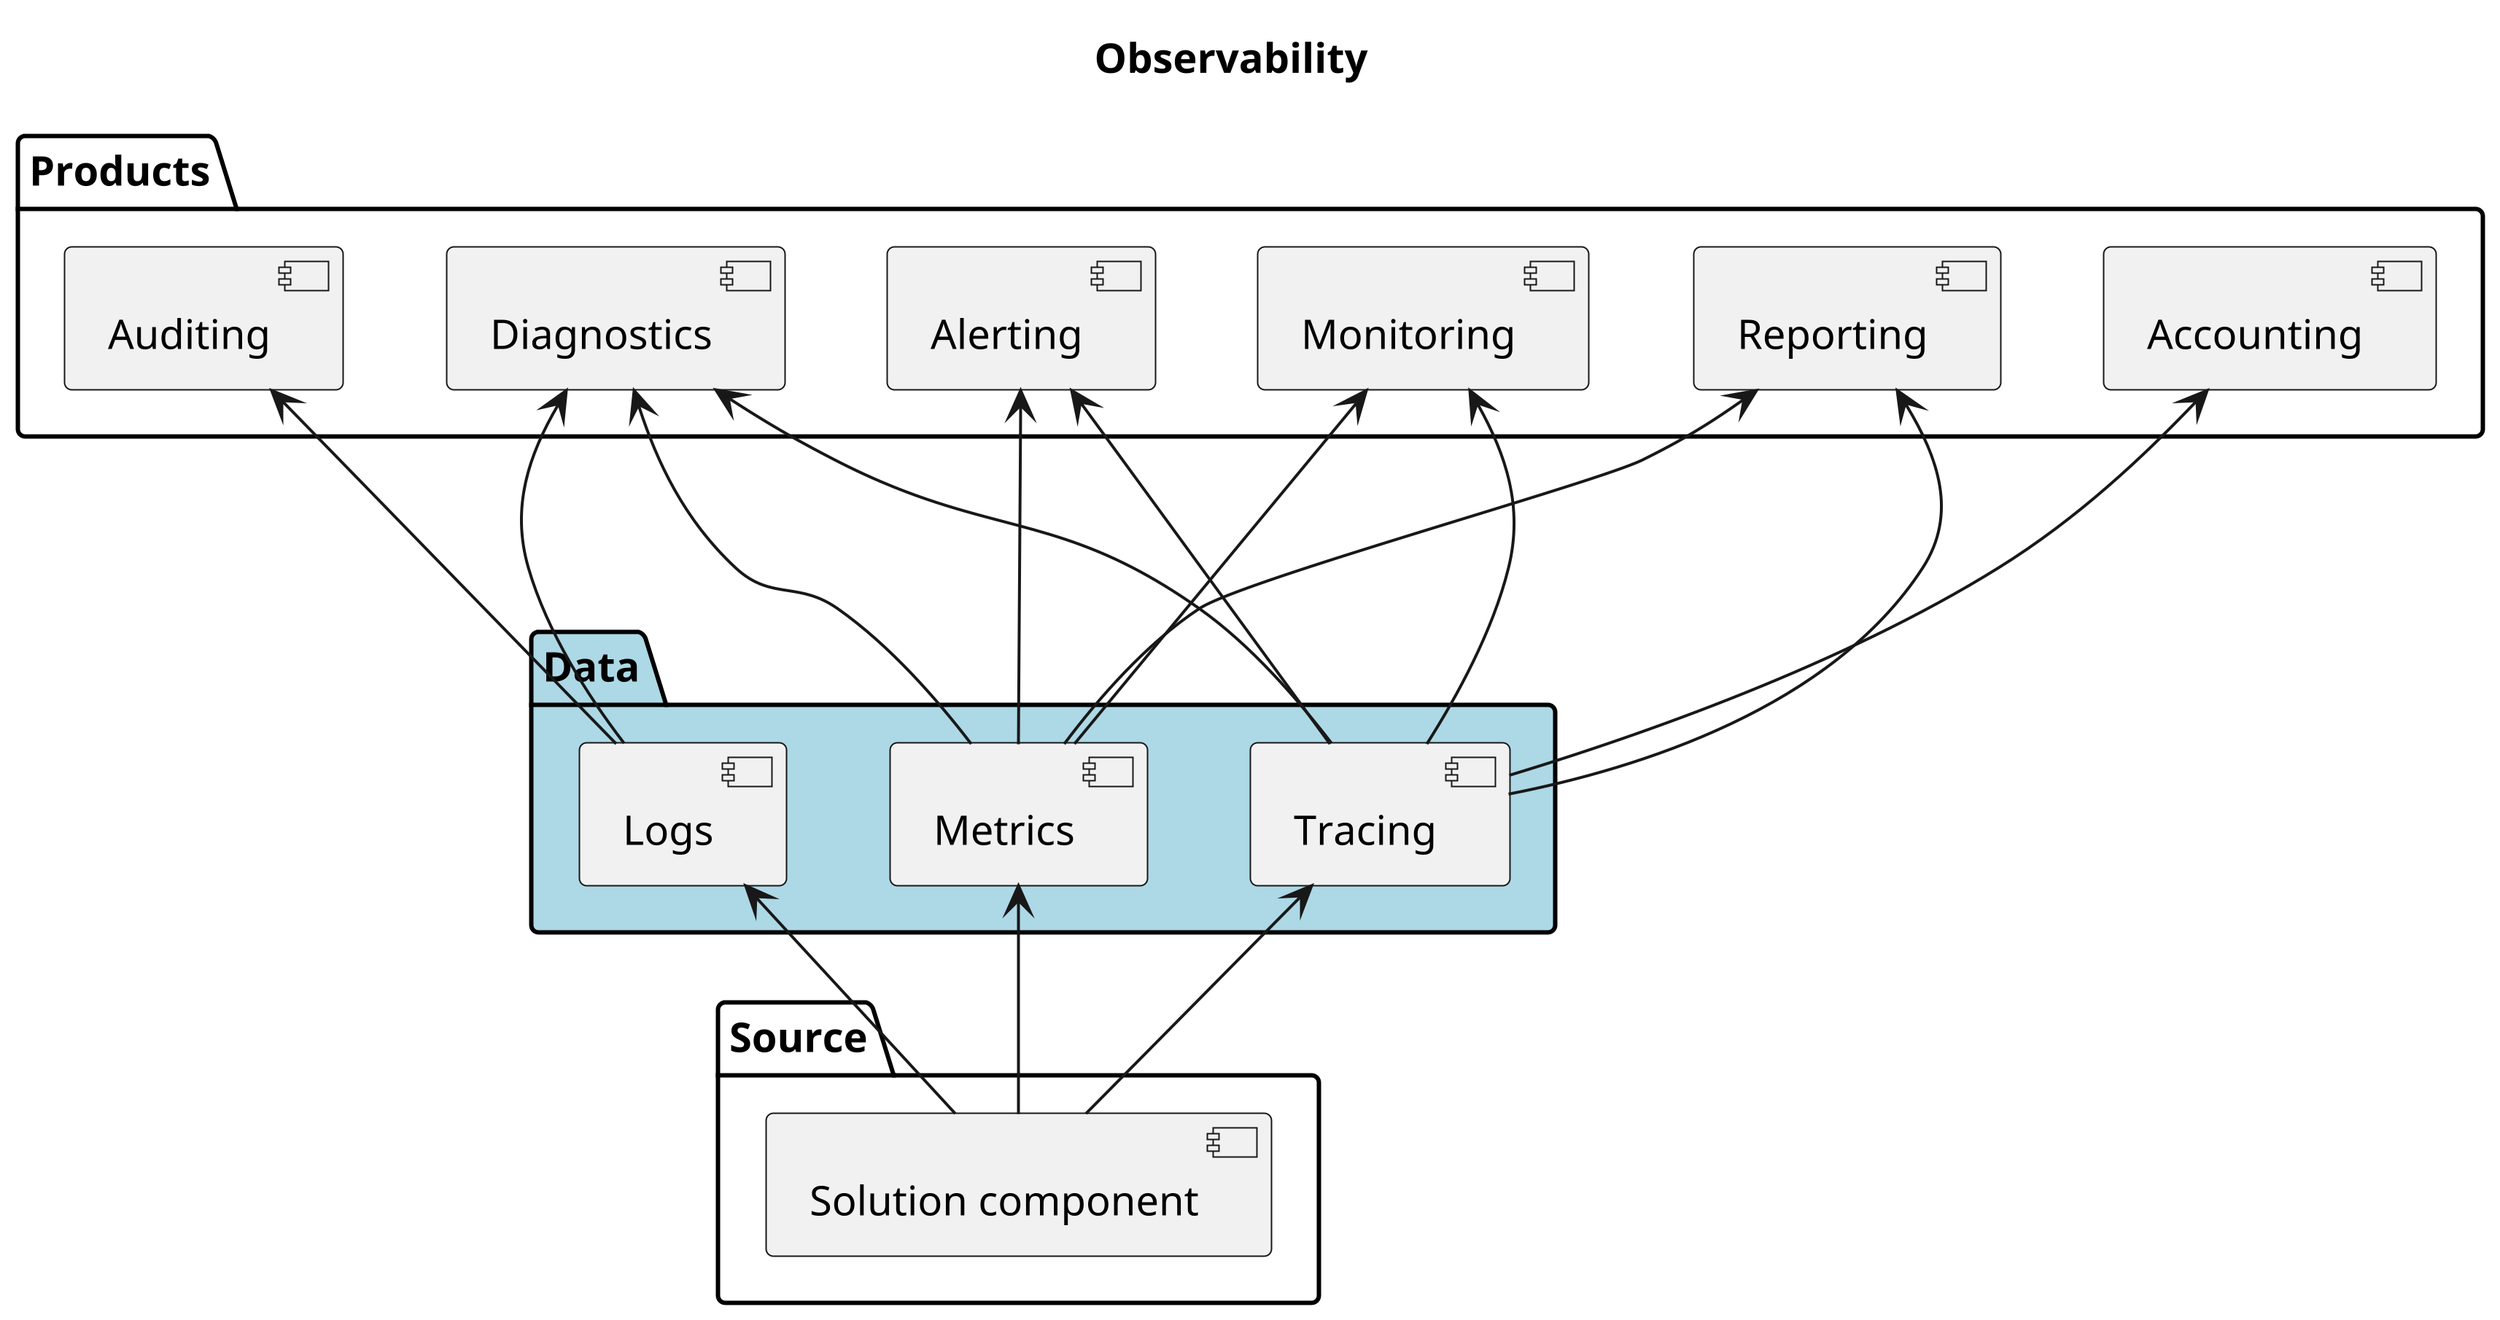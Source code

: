@startuml

skinparam componentStyle uml2

scale 4

title Observability

package "Products" {
  component Reporting
  component Monitoring
  component Diagnostics
  component Auditing
  component Alerting
  component Accounting
}

package "Data" #LightBlue {
  component "Metrics" as Metrics
  component "Logs" as Logs
  component "Tracing" as Tracing
}

package "Source" #White {
component "Solution component" as Component
}

Component -u-> Tracing
Component -u-> Metrics
Component -u-> Logs

Tracing --u-> Reporting
Tracing --u-> Monitoring
Tracing --u-> Diagnostics
Tracing --u-> Alerting
Tracing --u-> Accounting
Metrics --u-> Reporting
Metrics --u-> Monitoring
Metrics --u-> Diagnostics
Metrics --u-> Alerting
Logs --u-> Diagnostics
Logs --u-> Auditing


@enduml

